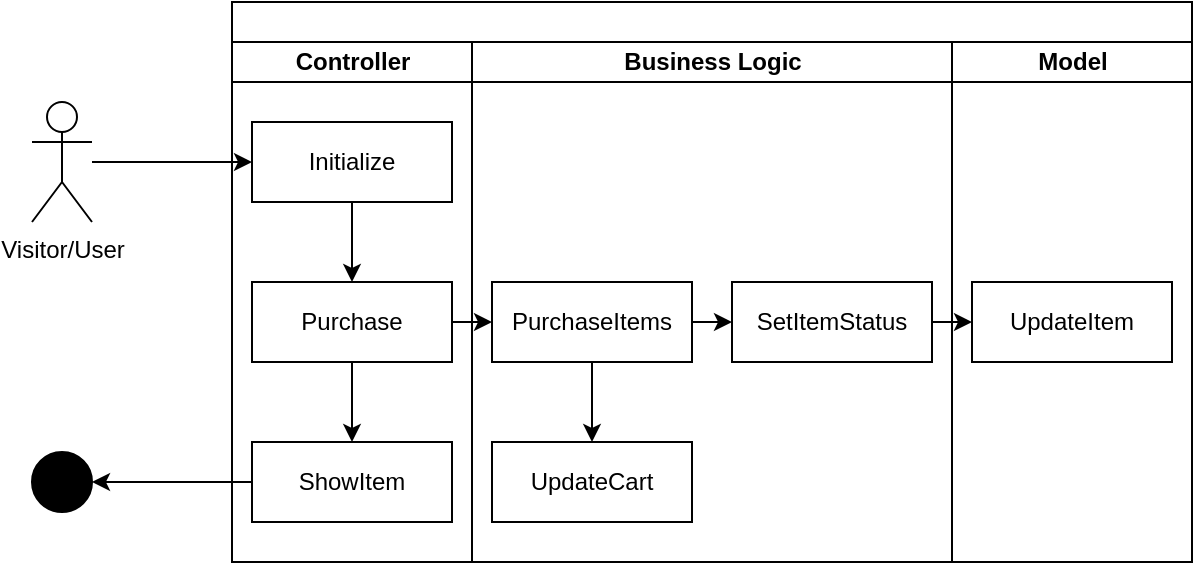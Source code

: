 <mxfile>
    <diagram id="Rxfyu_-175CYeuIFPB76" name="Page-1">
        <mxGraphModel dx="746" dy="471" grid="1" gridSize="10" guides="1" tooltips="1" connect="1" arrows="1" fold="1" page="1" pageScale="1" pageWidth="850" pageHeight="1100" math="0" shadow="0">
            <root>
                <mxCell id="0"/>
                <mxCell id="1" parent="0"/>
                <mxCell id="2" value="" style="swimlane;childLayout=stackLayout;resizeParent=1;resizeParentMax=0;startSize=20;html=1;" vertex="1" parent="1">
                    <mxGeometry x="190.0" y="100" width="480" height="280" as="geometry"/>
                </mxCell>
                <mxCell id="3" value="Controller" style="swimlane;startSize=20;html=1;" vertex="1" parent="2">
                    <mxGeometry y="20" width="120" height="260" as="geometry"/>
                </mxCell>
                <mxCell id="4" value="" style="edgeStyle=none;html=1;" edge="1" parent="3" source="5" target="7">
                    <mxGeometry relative="1" as="geometry"/>
                </mxCell>
                <mxCell id="5" value="Initialize" style="rounded=0;whiteSpace=wrap;html=1;" vertex="1" parent="3">
                    <mxGeometry x="10" y="40" width="100" height="40" as="geometry"/>
                </mxCell>
                <mxCell id="6" value="" style="edgeStyle=orthogonalEdgeStyle;html=1;fontSize=15;" edge="1" parent="3" source="7" target="8">
                    <mxGeometry relative="1" as="geometry"/>
                </mxCell>
                <mxCell id="7" value="Purchase" style="rounded=0;whiteSpace=wrap;html=1;" vertex="1" parent="3">
                    <mxGeometry x="10.0" y="120" width="100" height="40" as="geometry"/>
                </mxCell>
                <mxCell id="8" value="ShowItem" style="rounded=0;whiteSpace=wrap;html=1;" vertex="1" parent="3">
                    <mxGeometry x="10.0" y="200" width="100" height="40" as="geometry"/>
                </mxCell>
                <mxCell id="9" value="Business Logic" style="swimlane;startSize=20;html=1;" vertex="1" parent="2">
                    <mxGeometry x="120" y="20" width="240" height="260" as="geometry"/>
                </mxCell>
                <mxCell id="10" value="" style="edgeStyle=none;html=1;" edge="1" parent="9" source="11" target="12">
                    <mxGeometry relative="1" as="geometry"/>
                </mxCell>
                <mxCell id="11" value="PurchaseItems" style="rounded=0;whiteSpace=wrap;html=1;" vertex="1" parent="9">
                    <mxGeometry x="10.0" y="120" width="100" height="40" as="geometry"/>
                </mxCell>
                <mxCell id="12" value="UpdateCart" style="rounded=0;whiteSpace=wrap;html=1;" vertex="1" parent="9">
                    <mxGeometry x="10.0" y="200" width="100" height="40" as="geometry"/>
                </mxCell>
                <mxCell id="14" value="SetItemStatus" style="rounded=0;whiteSpace=wrap;html=1;" vertex="1" parent="9">
                    <mxGeometry x="130.0" y="120" width="100" height="40" as="geometry"/>
                </mxCell>
                <mxCell id="16" style="edgeStyle=none;html=1;" edge="1" parent="9" source="11" target="14">
                    <mxGeometry relative="1" as="geometry"/>
                </mxCell>
                <mxCell id="13" value="Model" style="swimlane;startSize=20;html=1;" vertex="1" parent="2">
                    <mxGeometry x="360" y="20" width="120" height="260" as="geometry"/>
                </mxCell>
                <mxCell id="21" value="UpdateItem" style="rounded=0;whiteSpace=wrap;html=1;" vertex="1" parent="13">
                    <mxGeometry x="10.0" y="120" width="100" height="40" as="geometry"/>
                </mxCell>
                <mxCell id="15" value="" style="edgeStyle=none;html=1;" edge="1" parent="2" source="7" target="11">
                    <mxGeometry relative="1" as="geometry"/>
                </mxCell>
                <mxCell id="22" value="" style="edgeStyle=none;html=1;" edge="1" parent="2" source="14" target="21">
                    <mxGeometry relative="1" as="geometry"/>
                </mxCell>
                <mxCell id="17" style="edgeStyle=none;html=1;" edge="1" parent="1" source="18" target="5">
                    <mxGeometry relative="1" as="geometry"/>
                </mxCell>
                <mxCell id="18" value="Visitor/User" style="shape=umlActor;verticalLabelPosition=bottom;verticalAlign=top;html=1;outlineConnect=0;" vertex="1" parent="1">
                    <mxGeometry x="90" y="150" width="30" height="60" as="geometry"/>
                </mxCell>
                <mxCell id="19" value="" style="ellipse;fillColor=strokeColor;fontSize=15;" vertex="1" parent="1">
                    <mxGeometry x="90" y="325" width="30" height="30" as="geometry"/>
                </mxCell>
                <mxCell id="20" style="edgeStyle=orthogonalEdgeStyle;html=1;fontSize=15;" edge="1" parent="1" source="8" target="19">
                    <mxGeometry relative="1" as="geometry"/>
                </mxCell>
            </root>
        </mxGraphModel>
    </diagram>
</mxfile>